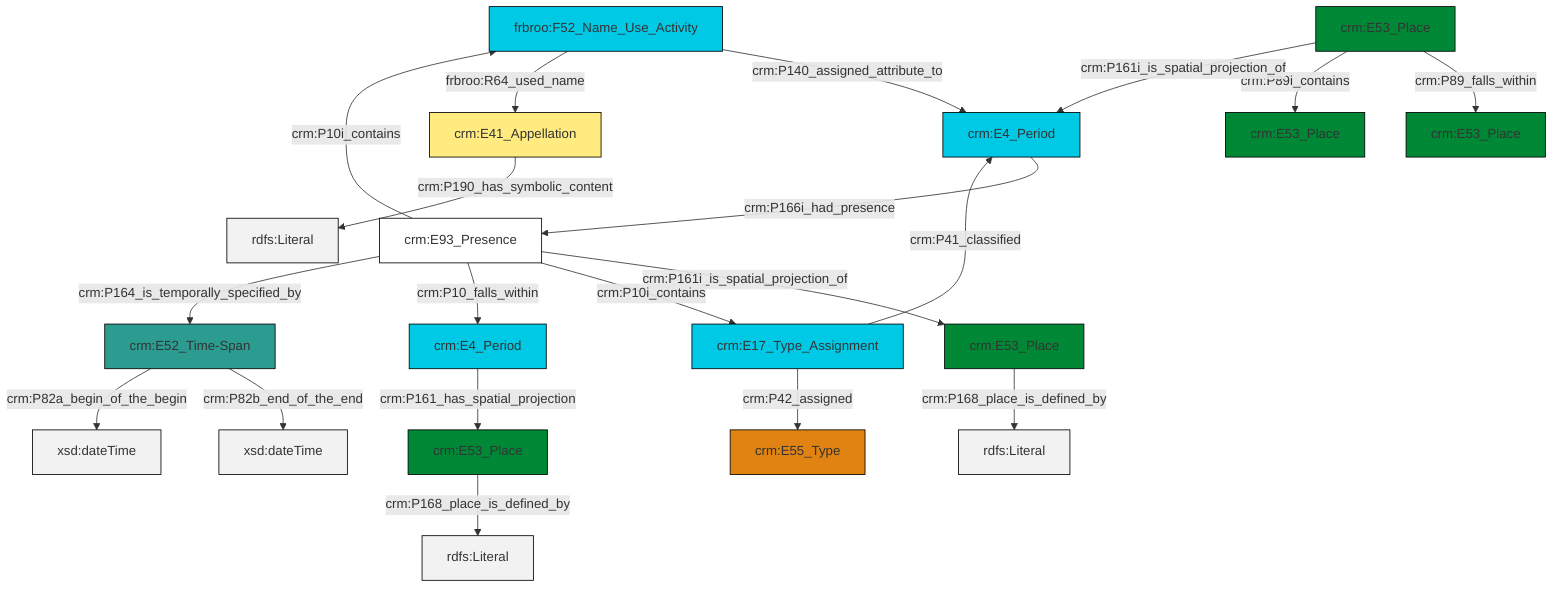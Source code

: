 graph TD
classDef Literal fill:#f2f2f2,stroke:#000000;
classDef CRM_Entity fill:#FFFFFF,stroke:#000000;
classDef Temporal_Entity fill:#00C9E6, stroke:#000000;
classDef Type fill:#E18312, stroke:#000000;
classDef Time-Span fill:#2C9C91, stroke:#000000;
classDef Appellation fill:#FFEB7F, stroke:#000000;
classDef Place fill:#008836, stroke:#000000;
classDef Persistent_Item fill:#B266B2, stroke:#000000;
classDef Conceptual_Object fill:#FFD700, stroke:#000000;
classDef Physical_Thing fill:#D2B48C, stroke:#000000;
classDef Actor fill:#f58aad, stroke:#000000;
classDef PC_Classes fill:#4ce600, stroke:#000000;
classDef Multi fill:#cccccc,stroke:#000000;

0["frbroo:F52_Name_Use_Activity"]:::Temporal_Entity -->|crm:P140_assigned_attribute_to| 1["crm:E4_Period"]:::Temporal_Entity
2["crm:E41_Appellation"]:::Appellation -->|crm:P190_has_symbolic_content| 3[rdfs:Literal]:::Literal
4["crm:E53_Place"]:::Place -->|crm:P89_falls_within| 5["crm:E53_Place"]:::Place
8["crm:E93_Presence"]:::CRM_Entity -->|crm:P161i_is_spatial_projection_of| 9["crm:E53_Place"]:::Place
12["crm:E4_Period"]:::Temporal_Entity -->|crm:P161_has_spatial_projection| 13["crm:E53_Place"]:::Place
14["crm:E17_Type_Assignment"]:::Temporal_Entity -->|crm:P42_assigned| 15["crm:E55_Type"]:::Type
0["frbroo:F52_Name_Use_Activity"]:::Temporal_Entity -->|frbroo:R64_used_name| 2["crm:E41_Appellation"]:::Appellation
1["crm:E4_Period"]:::Temporal_Entity -->|crm:P166i_had_presence| 8["crm:E93_Presence"]:::CRM_Entity
17["crm:E52_Time-Span"]:::Time-Span -->|crm:P82b_end_of_the_end| 21[xsd:dateTime]:::Literal
8["crm:E93_Presence"]:::CRM_Entity -->|crm:P10i_contains| 0["frbroo:F52_Name_Use_Activity"]:::Temporal_Entity
8["crm:E93_Presence"]:::CRM_Entity -->|crm:P10i_contains| 14["crm:E17_Type_Assignment"]:::Temporal_Entity
4["crm:E53_Place"]:::Place -->|crm:P89i_contains| 23["crm:E53_Place"]:::Place
17["crm:E52_Time-Span"]:::Time-Span -->|crm:P82a_begin_of_the_begin| 26[xsd:dateTime]:::Literal
8["crm:E93_Presence"]:::CRM_Entity -->|crm:P10_falls_within| 12["crm:E4_Period"]:::Temporal_Entity
8["crm:E93_Presence"]:::CRM_Entity -->|crm:P164_is_temporally_specified_by| 17["crm:E52_Time-Span"]:::Time-Span
13["crm:E53_Place"]:::Place -->|crm:P168_place_is_defined_by| 28[rdfs:Literal]:::Literal
9["crm:E53_Place"]:::Place -->|crm:P168_place_is_defined_by| 29[rdfs:Literal]:::Literal
14["crm:E17_Type_Assignment"]:::Temporal_Entity -->|crm:P41_classified| 1["crm:E4_Period"]:::Temporal_Entity
4["crm:E53_Place"]:::Place -->|crm:P161i_is_spatial_projection_of| 1["crm:E4_Period"]:::Temporal_Entity